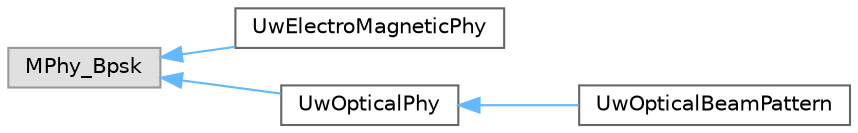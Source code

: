 digraph "Graphical Class Hierarchy"
{
 // LATEX_PDF_SIZE
  bgcolor="transparent";
  edge [fontname=Helvetica,fontsize=10,labelfontname=Helvetica,labelfontsize=10];
  node [fontname=Helvetica,fontsize=10,shape=box,height=0.2,width=0.4];
  rankdir="LR";
  Node0 [id="Node000000",label="MPhy_Bpsk",height=0.2,width=0.4,color="grey60", fillcolor="#E0E0E0", style="filled",tooltip=" "];
  Node0 -> Node1 [id="edge96_Node000000_Node000001",dir="back",color="steelblue1",style="solid",tooltip=" "];
  Node1 [id="Node000001",label="UwElectroMagneticPhy",height=0.2,width=0.4,color="grey40", fillcolor="white", style="filled",URL="$classUwElectroMagneticPhy.html",tooltip=" "];
  Node0 -> Node2 [id="edge97_Node000000_Node000002",dir="back",color="steelblue1",style="solid",tooltip=" "];
  Node2 [id="Node000002",label="UwOpticalPhy",height=0.2,width=0.4,color="grey40", fillcolor="white", style="filled",URL="$classUwOpticalPhy.html",tooltip=" "];
  Node2 -> Node3 [id="edge98_Node000002_Node000003",dir="back",color="steelblue1",style="solid",tooltip=" "];
  Node3 [id="Node000003",label="UwOpticalBeamPattern",height=0.2,width=0.4,color="grey40", fillcolor="white", style="filled",URL="$classUwOpticalBeamPattern.html",tooltip=" "];
}
